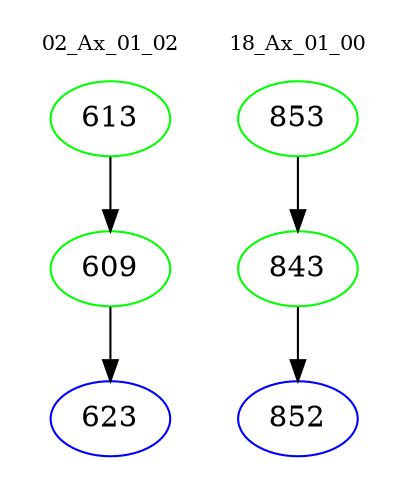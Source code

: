 digraph{
subgraph cluster_0 {
color = white
label = "02_Ax_01_02";
fontsize=10;
T0_613 [label="613", color="green"]
T0_613 -> T0_609 [color="black"]
T0_609 [label="609", color="green"]
T0_609 -> T0_623 [color="black"]
T0_623 [label="623", color="blue"]
}
subgraph cluster_1 {
color = white
label = "18_Ax_01_00";
fontsize=10;
T1_853 [label="853", color="green"]
T1_853 -> T1_843 [color="black"]
T1_843 [label="843", color="green"]
T1_843 -> T1_852 [color="black"]
T1_852 [label="852", color="blue"]
}
}
